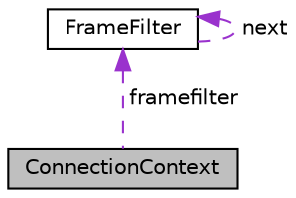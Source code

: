 digraph "ConnectionContext"
{
  edge [fontname="Helvetica",fontsize="10",labelfontname="Helvetica",labelfontsize="10"];
  node [fontname="Helvetica",fontsize="10",shape=record];
  Node1 [label="ConnectionContext",height=0.2,width=0.4,color="black", fillcolor="grey75", style="filled", fontcolor="black"];
  Node2 -> Node1 [dir="back",color="darkorchid3",fontsize="10",style="dashed",label=" framefilter" ,fontname="Helvetica"];
  Node2 [label="FrameFilter",height=0.2,width=0.4,color="black", fillcolor="white", style="filled",URL="$classFrameFilter.html",tooltip="FrameFilters are used to create \"filter chains\". "];
  Node2 -> Node2 [dir="back",color="darkorchid3",fontsize="10",style="dashed",label=" next" ,fontname="Helvetica"];
}
